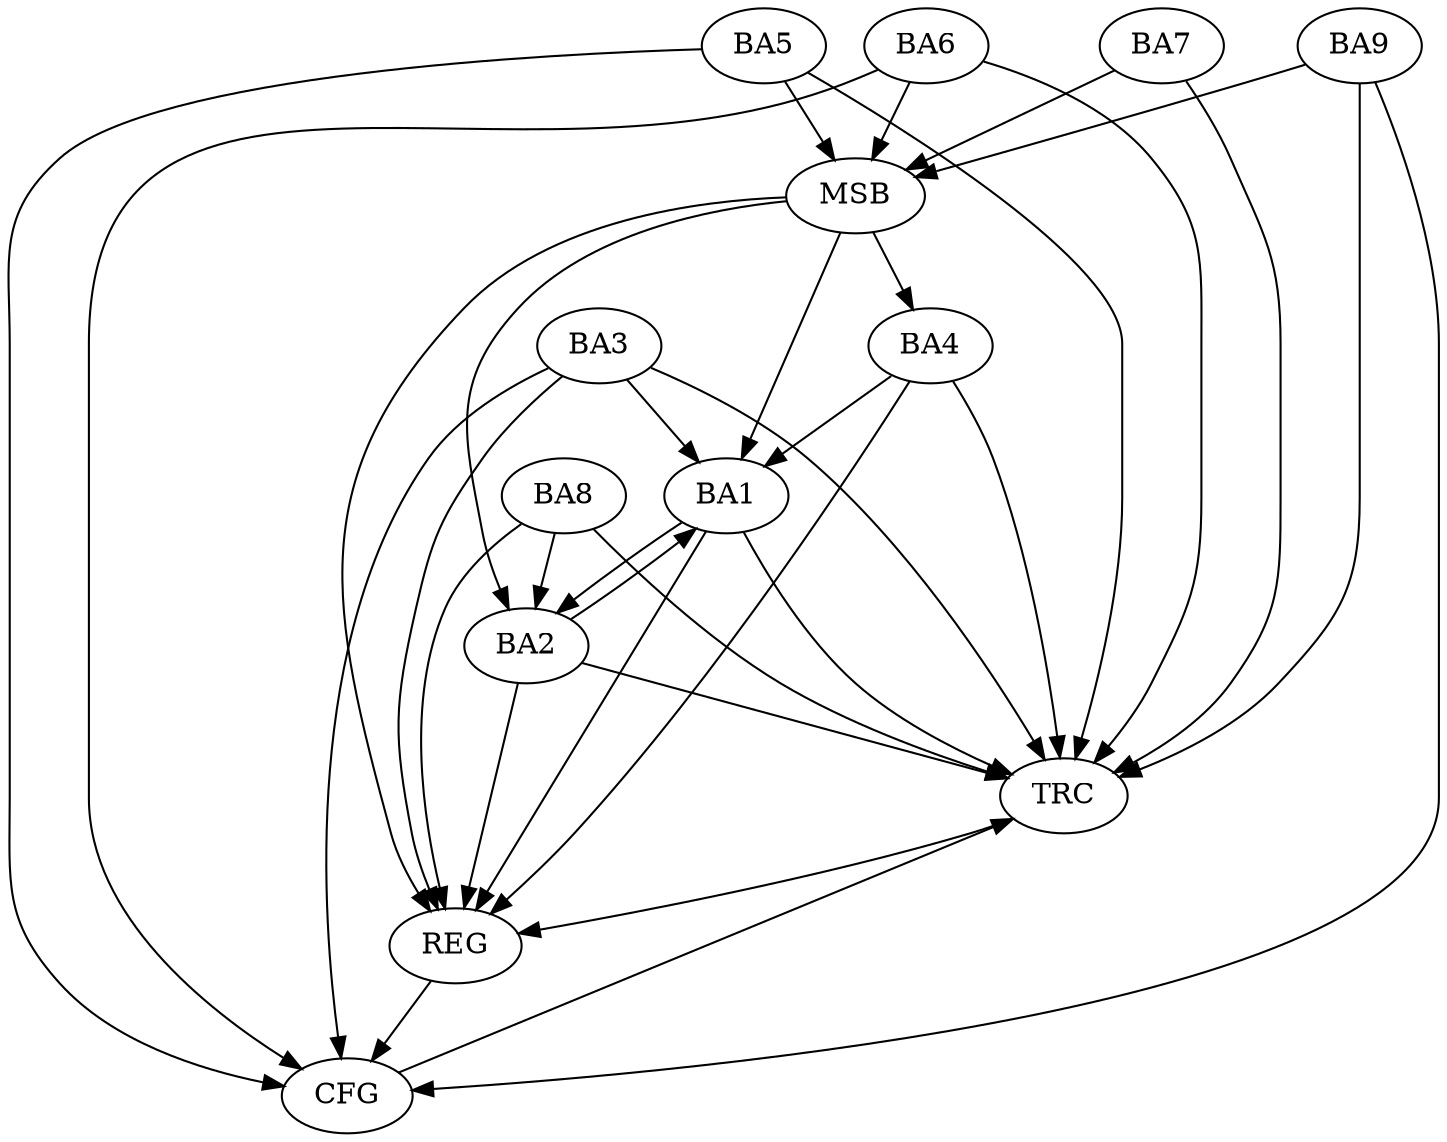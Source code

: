 strict digraph G {
  BA1 [ label="BA1" ];
  BA2 [ label="BA2" ];
  BA3 [ label="BA3" ];
  BA4 [ label="BA4" ];
  BA5 [ label="BA5" ];
  BA6 [ label="BA6" ];
  BA7 [ label="BA7" ];
  BA8 [ label="BA8" ];
  BA9 [ label="BA9" ];
  REG [ label="REG" ];
  MSB [ label="MSB" ];
  CFG [ label="CFG" ];
  TRC [ label="TRC" ];
  BA1 -> BA2;
  BA2 -> BA1;
  BA3 -> BA1;
  BA4 -> BA1;
  BA8 -> BA2;
  BA1 -> REG;
  BA2 -> REG;
  BA3 -> REG;
  BA4 -> REG;
  BA8 -> REG;
  BA5 -> MSB;
  MSB -> BA1;
  MSB -> REG;
  BA6 -> MSB;
  MSB -> BA4;
  BA7 -> MSB;
  BA9 -> MSB;
  MSB -> BA2;
  BA5 -> CFG;
  BA6 -> CFG;
  BA9 -> CFG;
  BA3 -> CFG;
  REG -> CFG;
  BA1 -> TRC;
  BA2 -> TRC;
  BA3 -> TRC;
  BA4 -> TRC;
  BA5 -> TRC;
  BA6 -> TRC;
  BA7 -> TRC;
  BA8 -> TRC;
  BA9 -> TRC;
  CFG -> TRC;
  TRC -> REG;
}

